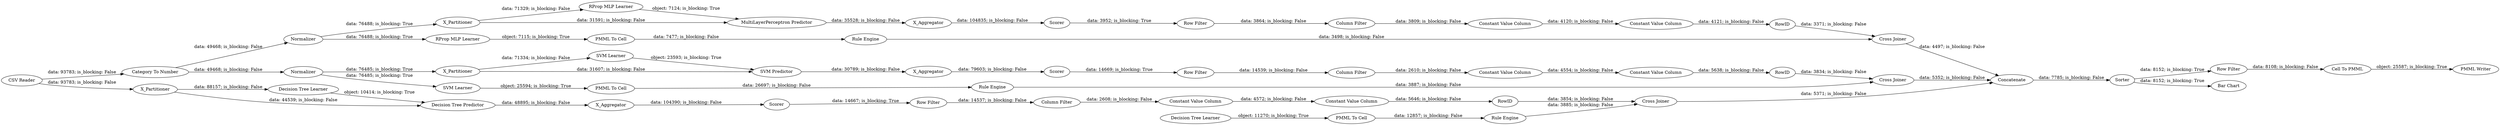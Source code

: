 digraph {
	"-8280404082695046349_52" [label=Sorter]
	"5264516363897816025_31" [label="SVM Learner"]
	"2275815681441904448_2" [label=X_Partitioner]
	"230078291481089393_290" [label="Constant Value Column"]
	"-4107449150793785221_65" [label="RProp MLP Learner"]
	"1471135416059232089_71" [label="Constant Value Column"]
	"5264516363897816025_7" [label=X_Aggregator]
	"230078291481089393_294" [label="Column Filter"]
	"-4107449150793785221_74" [label="Cross Joiner"]
	"-6617017384274209650_77" [label="PMML To Cell"]
	"3807528062853369704_35" [label="Rule Engine"]
	"-8280404082695046349_298" [label=Concatenate]
	"230078291481089393_9" [label="Row Filter"]
	"-8280404082695046349_58" [label="Category To Number"]
	"-4107449150793785221_63" [label=Normalizer]
	"3807528062853369704_33" [label="SVM Learner"]
	"-4107449150793785221_68" [label=Scorer]
	"2275815681441904448_38" [label="Cross Joiner"]
	"230078291481089393_293" [label=RowID]
	"2275815681441904448_31" [label="Decision Tree Learner"]
	"2275815681441904448_32" [label="Decision Tree Predictor"]
	"1471135416059232089_70" [label="Column Filter"]
	"1471135416059232089_72" [label="Constant Value Column"]
	"3807528062853369704_34" [label="PMML To Cell"]
	"-6617017384274209650_76" [label="RProp MLP Learner"]
	"2275815681441904448_39" [label=Scorer]
	"-4107449150793785221_67" [label=X_Aggregator]
	"-8280404082695046349_61" [label="PMML Writer"]
	"-8280404082695046349_53" [label="Row Filter"]
	"-8280404082695046349_302" [label="CSV Reader"]
	"5264516363897816025_41" [label=Scorer]
	"-8280404082695046349_59" [label="Bar Chart"]
	"6194540363755543713_292" [label="Constant Value Column"]
	"6194540363755543713_290" [label="Constant Value Column"]
	"230078291481089393_292" [label="Constant Value Column"]
	"-7420826101246306839_33" [label="Decision Tree Learner"]
	"5264516363897816025_39" [label="Cross Joiner"]
	"-6617017384274209650_78" [label="Rule Engine"]
	"-4107449150793785221_66" [label="MultiLayerPerceptron Predictor"]
	"-8280404082695046349_54" [label="Cell To PMML"]
	"6194540363755543713_9" [label="Row Filter"]
	"2275815681441904448_7" [label=X_Aggregator]
	"-7420826101246306839_34" [label="Rule Engine"]
	"-4107449150793785221_64" [label=X_Partitioner]
	"-7420826101246306839_28" [label="PMML To Cell"]
	"5264516363897816025_2" [label=X_Partitioner]
	"6194540363755543713_293" [label=RowID]
	"6194540363755543713_294" [label="Column Filter"]
	"5264516363897816025_32" [label="SVM Predictor"]
	"5264516363897816025_40" [label=Normalizer]
	"1471135416059232089_69" [label="Row Filter"]
	"1471135416059232089_73" [label=RowID]
	"-8280404082695046349_302" -> "-8280404082695046349_58" [label="data: 93783; is_blocking: False"]
	"-7420826101246306839_33" -> "-7420826101246306839_28" [label="object: 11270; is_blocking: True"]
	"5264516363897816025_32" -> "5264516363897816025_7" [label="data: 30789; is_blocking: False"]
	"6194540363755543713_290" -> "6194540363755543713_292" [label="data: 4554; is_blocking: False"]
	"2275815681441904448_32" -> "2275815681441904448_7" [label="data: 48895; is_blocking: False"]
	"-4107449150793785221_63" -> "-4107449150793785221_64" [label="data: 76488; is_blocking: True"]
	"-4107449150793785221_66" -> "-4107449150793785221_67" [label="data: 35528; is_blocking: False"]
	"6194540363755543713_9" -> "6194540363755543713_294" [label="data: 14539; is_blocking: False"]
	"6194540363755543713_293" -> "5264516363897816025_39" [label="data: 3834; is_blocking: False"]
	"5264516363897816025_31" -> "5264516363897816025_32" [label="object: 23593; is_blocking: True"]
	"-6617017384274209650_77" -> "-6617017384274209650_78" [label="data: 7477; is_blocking: False"]
	"-8280404082695046349_58" -> "-4107449150793785221_63" [label="data: 49468; is_blocking: False"]
	"230078291481089393_293" -> "2275815681441904448_38" [label="data: 3854; is_blocking: False"]
	"-4107449150793785221_64" -> "-4107449150793785221_65" [label="data: 71329; is_blocking: False"]
	"5264516363897816025_40" -> "5264516363897816025_2" [label="data: 76485; is_blocking: True"]
	"-4107449150793785221_67" -> "-4107449150793785221_68" [label="data: 104835; is_blocking: False"]
	"2275815681441904448_7" -> "2275815681441904448_39" [label="data: 104390; is_blocking: False"]
	"1471135416059232089_71" -> "1471135416059232089_72" [label="data: 4120; is_blocking: False"]
	"230078291481089393_294" -> "230078291481089393_290" [label="data: 2608; is_blocking: False"]
	"-4107449150793785221_64" -> "-4107449150793785221_66" [label="data: 31591; is_blocking: False"]
	"3807528062853369704_34" -> "3807528062853369704_35" [label="data: 26697; is_blocking: False"]
	"5264516363897816025_40" -> "3807528062853369704_33" [label="data: 76485; is_blocking: True"]
	"1471135416059232089_72" -> "1471135416059232089_73" [label="data: 4121; is_blocking: False"]
	"230078291481089393_9" -> "230078291481089393_294" [label="data: 14537; is_blocking: False"]
	"-6617017384274209650_78" -> "-4107449150793785221_74" [label="data: 3498; is_blocking: False"]
	"5264516363897816025_39" -> "-8280404082695046349_298" [label="data: 5352; is_blocking: False"]
	"-4107449150793785221_74" -> "-8280404082695046349_298" [label="data: 4497; is_blocking: False"]
	"-7420826101246306839_28" -> "-7420826101246306839_34" [label="data: 12857; is_blocking: False"]
	"-8280404082695046349_52" -> "-8280404082695046349_59" [label="data: 8152; is_blocking: True"]
	"6194540363755543713_292" -> "6194540363755543713_293" [label="data: 5638; is_blocking: False"]
	"2275815681441904448_38" -> "-8280404082695046349_298" [label="data: 5371; is_blocking: False"]
	"-4107449150793785221_68" -> "1471135416059232089_69" [label="data: 3952; is_blocking: True"]
	"-4107449150793785221_63" -> "-6617017384274209650_76" [label="data: 76488; is_blocking: True"]
	"5264516363897816025_2" -> "5264516363897816025_32" [label="data: 31607; is_blocking: False"]
	"2275815681441904448_2" -> "2275815681441904448_32" [label="data: 44539; is_blocking: False"]
	"1471135416059232089_70" -> "1471135416059232089_71" [label="data: 3809; is_blocking: False"]
	"2275815681441904448_39" -> "230078291481089393_9" [label="data: 14667; is_blocking: True"]
	"-4107449150793785221_65" -> "-4107449150793785221_66" [label="object: 7124; is_blocking: True"]
	"6194540363755543713_294" -> "6194540363755543713_290" [label="data: 2610; is_blocking: False"]
	"3807528062853369704_33" -> "3807528062853369704_34" [label="object: 25594; is_blocking: True"]
	"5264516363897816025_7" -> "5264516363897816025_41" [label="data: 79603; is_blocking: False"]
	"-8280404082695046349_54" -> "-8280404082695046349_61" [label="object: 25587; is_blocking: True"]
	"-8280404082695046349_302" -> "2275815681441904448_2" [label="data: 93783; is_blocking: False"]
	"5264516363897816025_2" -> "5264516363897816025_31" [label="data: 71334; is_blocking: False"]
	"230078291481089393_292" -> "230078291481089393_293" [label="data: 5646; is_blocking: False"]
	"5264516363897816025_41" -> "6194540363755543713_9" [label="data: 14669; is_blocking: True"]
	"-8280404082695046349_298" -> "-8280404082695046349_52" [label="data: 7785; is_blocking: False"]
	"-7420826101246306839_34" -> "2275815681441904448_38" [label="data: 3885; is_blocking: False"]
	"3807528062853369704_35" -> "5264516363897816025_39" [label="data: 3887; is_blocking: False"]
	"1471135416059232089_69" -> "1471135416059232089_70" [label="data: 3864; is_blocking: False"]
	"2275815681441904448_2" -> "2275815681441904448_31" [label="data: 88157; is_blocking: False"]
	"230078291481089393_290" -> "230078291481089393_292" [label="data: 4572; is_blocking: False"]
	"2275815681441904448_31" -> "2275815681441904448_32" [label="object: 10414; is_blocking: True"]
	"-6617017384274209650_76" -> "-6617017384274209650_77" [label="object: 7115; is_blocking: True"]
	"1471135416059232089_73" -> "-4107449150793785221_74" [label="data: 3371; is_blocking: False"]
	"-8280404082695046349_52" -> "-8280404082695046349_53" [label="data: 8152; is_blocking: True"]
	"-8280404082695046349_58" -> "5264516363897816025_40" [label="data: 49468; is_blocking: False"]
	"-8280404082695046349_53" -> "-8280404082695046349_54" [label="data: 8108; is_blocking: False"]
	rankdir=LR
}
